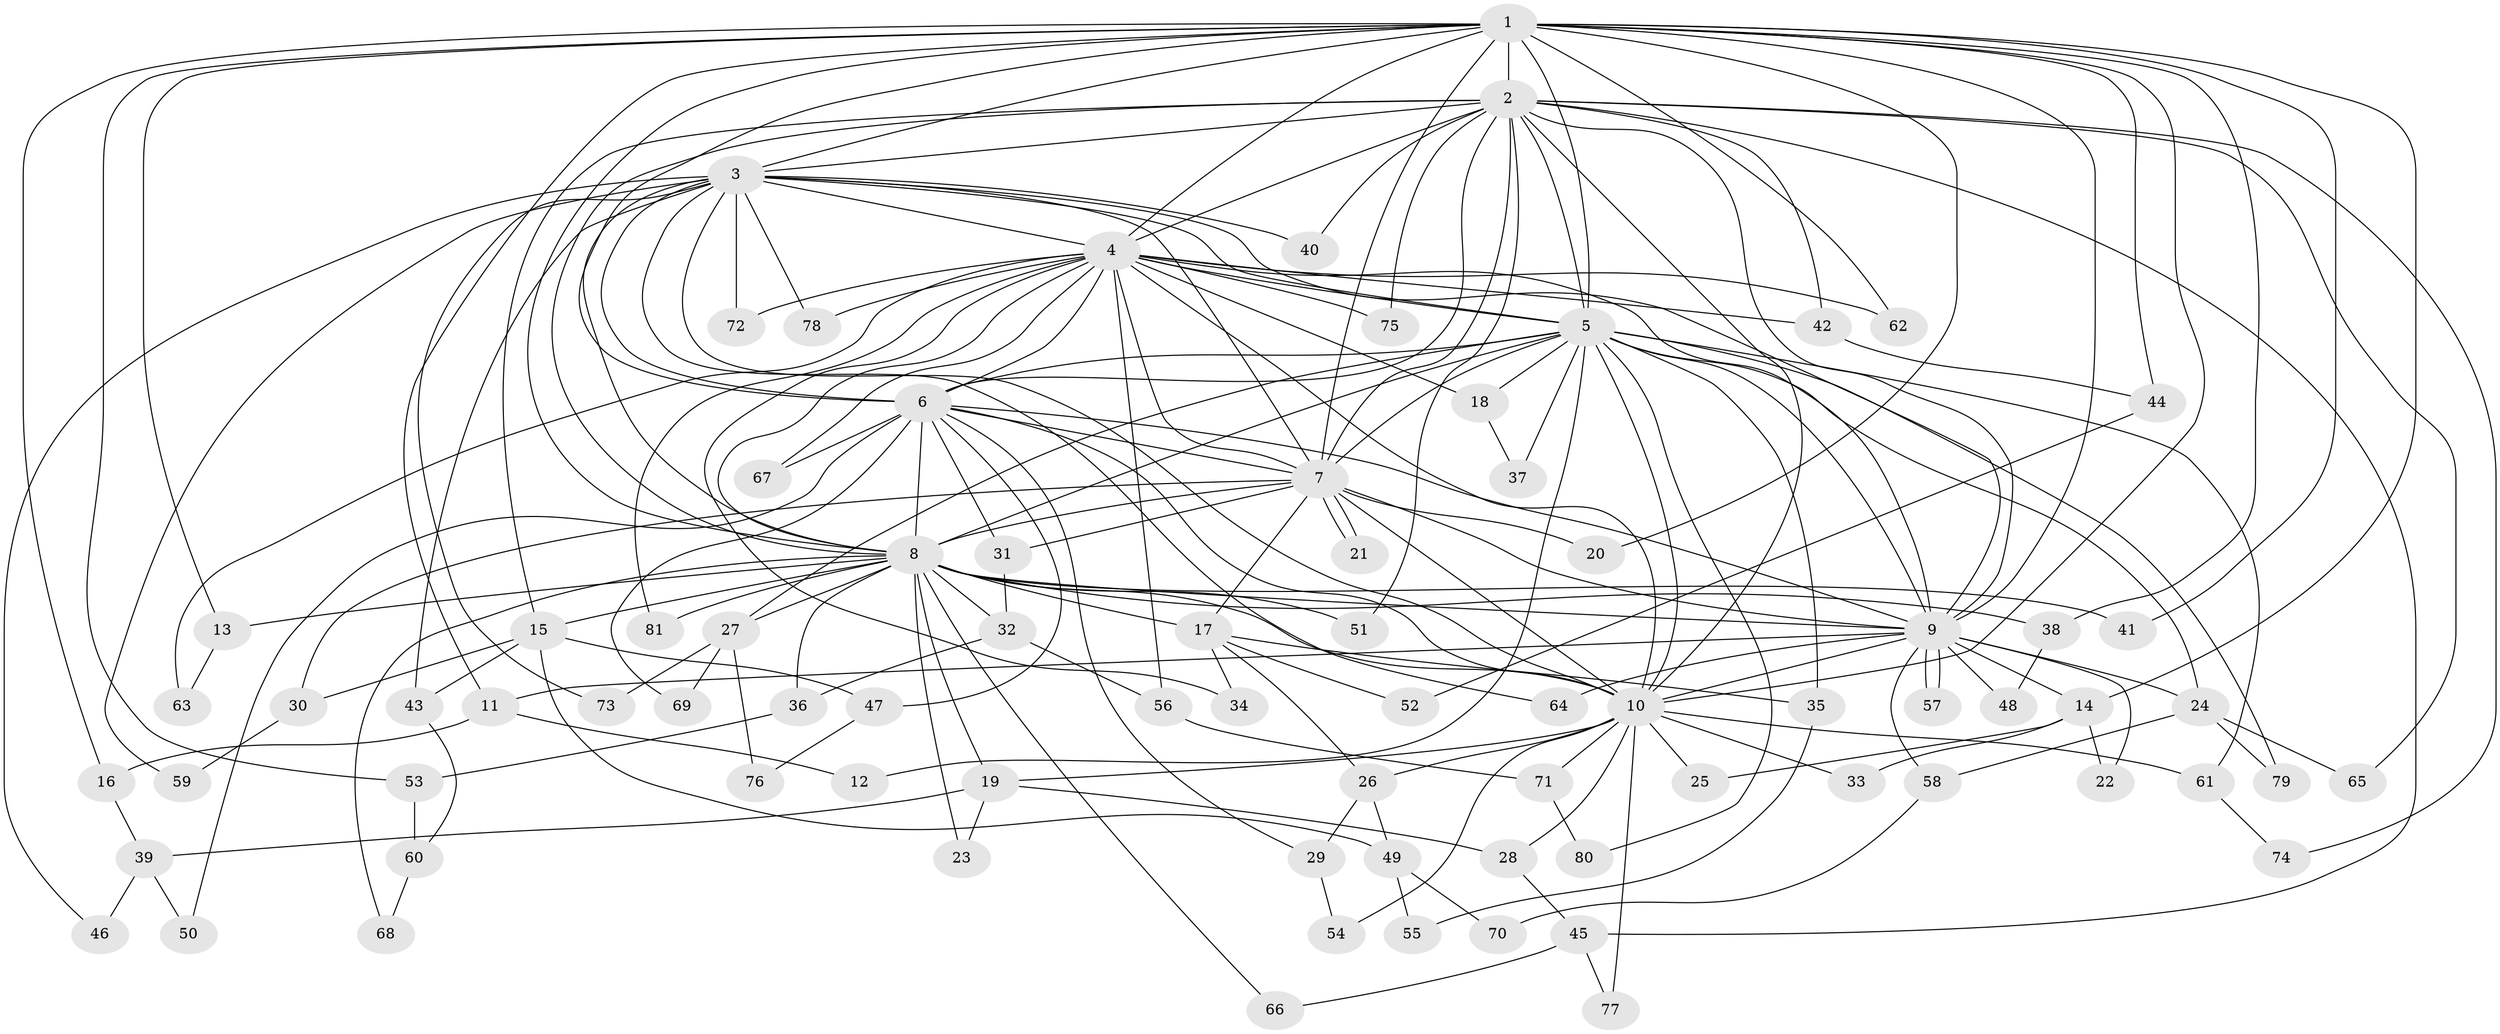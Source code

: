 // Generated by graph-tools (version 1.1) at 2025/49/03/09/25 03:49:34]
// undirected, 81 vertices, 187 edges
graph export_dot {
graph [start="1"]
  node [color=gray90,style=filled];
  1;
  2;
  3;
  4;
  5;
  6;
  7;
  8;
  9;
  10;
  11;
  12;
  13;
  14;
  15;
  16;
  17;
  18;
  19;
  20;
  21;
  22;
  23;
  24;
  25;
  26;
  27;
  28;
  29;
  30;
  31;
  32;
  33;
  34;
  35;
  36;
  37;
  38;
  39;
  40;
  41;
  42;
  43;
  44;
  45;
  46;
  47;
  48;
  49;
  50;
  51;
  52;
  53;
  54;
  55;
  56;
  57;
  58;
  59;
  60;
  61;
  62;
  63;
  64;
  65;
  66;
  67;
  68;
  69;
  70;
  71;
  72;
  73;
  74;
  75;
  76;
  77;
  78;
  79;
  80;
  81;
  1 -- 2;
  1 -- 3;
  1 -- 4;
  1 -- 5;
  1 -- 6;
  1 -- 7;
  1 -- 8;
  1 -- 9;
  1 -- 10;
  1 -- 11;
  1 -- 13;
  1 -- 14;
  1 -- 16;
  1 -- 20;
  1 -- 38;
  1 -- 41;
  1 -- 44;
  1 -- 53;
  1 -- 62;
  2 -- 3;
  2 -- 4;
  2 -- 5;
  2 -- 6;
  2 -- 7;
  2 -- 8;
  2 -- 9;
  2 -- 10;
  2 -- 15;
  2 -- 40;
  2 -- 42;
  2 -- 45;
  2 -- 51;
  2 -- 65;
  2 -- 74;
  2 -- 75;
  3 -- 4;
  3 -- 5;
  3 -- 6;
  3 -- 7;
  3 -- 8;
  3 -- 9;
  3 -- 10;
  3 -- 40;
  3 -- 43;
  3 -- 46;
  3 -- 59;
  3 -- 64;
  3 -- 72;
  3 -- 73;
  3 -- 78;
  4 -- 5;
  4 -- 6;
  4 -- 7;
  4 -- 8;
  4 -- 9;
  4 -- 10;
  4 -- 18;
  4 -- 34;
  4 -- 42;
  4 -- 56;
  4 -- 62;
  4 -- 63;
  4 -- 67;
  4 -- 72;
  4 -- 75;
  4 -- 78;
  4 -- 81;
  5 -- 6;
  5 -- 7;
  5 -- 8;
  5 -- 9;
  5 -- 10;
  5 -- 12;
  5 -- 18;
  5 -- 24;
  5 -- 27;
  5 -- 35;
  5 -- 37;
  5 -- 61;
  5 -- 79;
  5 -- 80;
  6 -- 7;
  6 -- 8;
  6 -- 9;
  6 -- 10;
  6 -- 29;
  6 -- 31;
  6 -- 47;
  6 -- 50;
  6 -- 67;
  6 -- 69;
  7 -- 8;
  7 -- 9;
  7 -- 10;
  7 -- 17;
  7 -- 20;
  7 -- 21;
  7 -- 21;
  7 -- 30;
  7 -- 31;
  8 -- 9;
  8 -- 10;
  8 -- 13;
  8 -- 15;
  8 -- 17;
  8 -- 19;
  8 -- 23;
  8 -- 27;
  8 -- 32;
  8 -- 36;
  8 -- 38;
  8 -- 41;
  8 -- 51;
  8 -- 66;
  8 -- 68;
  8 -- 81;
  9 -- 10;
  9 -- 11;
  9 -- 14;
  9 -- 22;
  9 -- 24;
  9 -- 48;
  9 -- 57;
  9 -- 57;
  9 -- 58;
  9 -- 64;
  10 -- 19;
  10 -- 25;
  10 -- 26;
  10 -- 28;
  10 -- 33;
  10 -- 54;
  10 -- 61;
  10 -- 71;
  10 -- 77;
  11 -- 12;
  11 -- 16;
  13 -- 63;
  14 -- 22;
  14 -- 25;
  14 -- 33;
  15 -- 30;
  15 -- 43;
  15 -- 47;
  15 -- 49;
  16 -- 39;
  17 -- 26;
  17 -- 34;
  17 -- 35;
  17 -- 52;
  18 -- 37;
  19 -- 23;
  19 -- 28;
  19 -- 39;
  24 -- 58;
  24 -- 65;
  24 -- 79;
  26 -- 29;
  26 -- 49;
  27 -- 69;
  27 -- 73;
  27 -- 76;
  28 -- 45;
  29 -- 54;
  30 -- 59;
  31 -- 32;
  32 -- 36;
  32 -- 56;
  35 -- 55;
  36 -- 53;
  38 -- 48;
  39 -- 46;
  39 -- 50;
  42 -- 44;
  43 -- 60;
  44 -- 52;
  45 -- 66;
  45 -- 77;
  47 -- 76;
  49 -- 55;
  49 -- 70;
  53 -- 60;
  56 -- 71;
  58 -- 70;
  60 -- 68;
  61 -- 74;
  71 -- 80;
}
